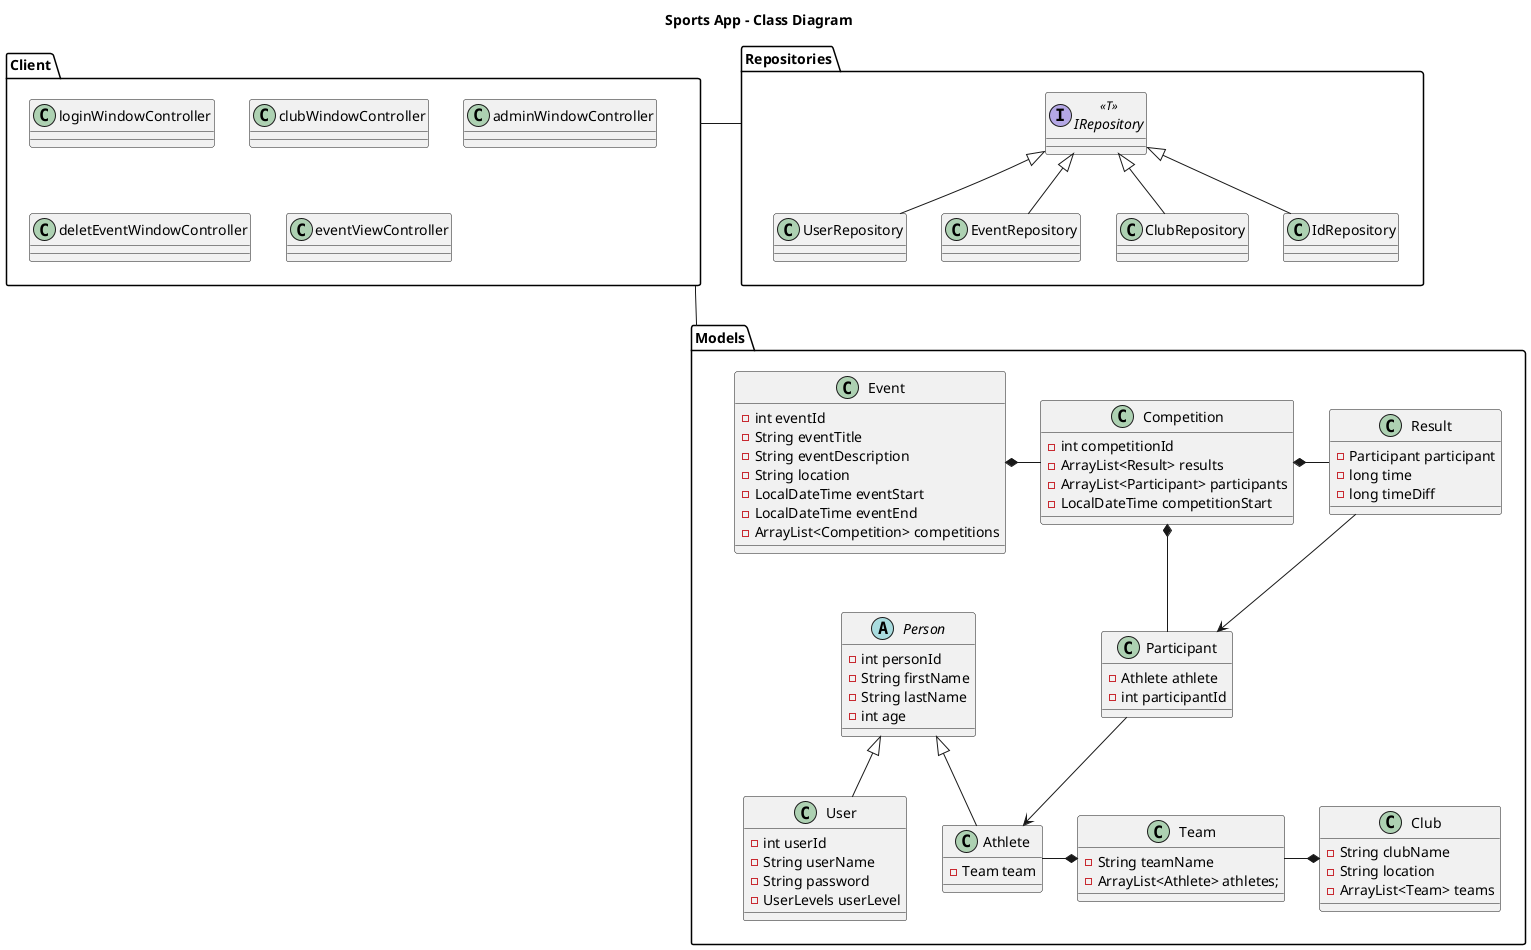 @startuml

title Sports App - Class Diagram
package Models {
    class Event {
        -int eventId
        -String eventTitle
        -String eventDescription
        -String location
        -LocalDateTime eventStart
        -LocalDateTime eventEnd
        -ArrayList<Competition> competitions
    }
    
    class Competition {
        -int competitionId
        -ArrayList<Result> results
        -ArrayList<Participant> participants
        -LocalDateTime competitionStart
    }
    
    abstract class Person {
        -int personId
        -String firstName
        -String lastName
        -int age
    }
    
    class Athlete {
        -Team team
    }
    
    class User {
        -int userId
        -String userName
        -String password
        -UserLevels userLevel
    }
    
    class Participant {
        -Athlete athlete
        -int participantId
    }
    
    class Team {
        -String teamName
        -ArrayList<Athlete> athletes;
    }
    
    class Club {
        -String clubName
        -String location
        -ArrayList<Team> teams
    }
    
    class Result {
        -Participant participant
        -long time
        -long timeDiff
    }
    
    Event *-right- Competition
    Competition *-down- Participant
    Person <|-down- Athlete
    Person <|-down- User
    Participant --> Athlete
    Team *-left- Athlete
    Club *-left- Team
    Competition *-right- Result
    Result --> Participant
}

package Repositories {
    interface IRepository<<T>> {
        
    }
    
    class UserRepository {
    
    }
    
    class EventRepository {
    
    }
    
    class ClubRepository {
    
    }
    
    class IdRepository {
    
    }
    
    IRepository <|-down- UserRepository
    IRepository <|-down- EventRepository
    IRepository <|-down- ClubRepository
    IRepository <|-down- IdRepository
}

package Client {
    class loginWindowController {
    }
    
    class clubWindowController {
    }
    
    class adminWindowController {
    }
    
    class deletEventWindowController {
    
    }
    
    class eventViewController {
    
    }
    
}

Client --- Models
Client - Repositories

@enduml